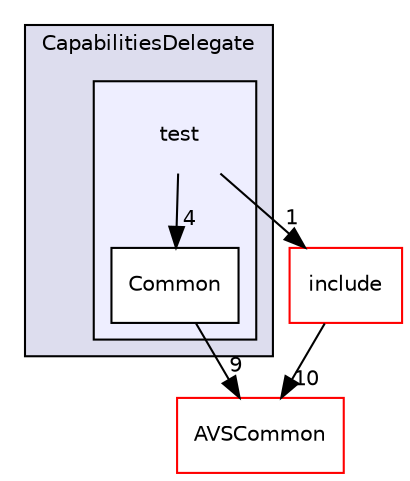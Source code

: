 digraph "/workplace/avs-device-sdk/CapabilitiesDelegate/test" {
  compound=true
  node [ fontsize="10", fontname="Helvetica"];
  edge [ labelfontsize="10", labelfontname="Helvetica"];
  subgraph clusterdir_924a657fe36215a0159270de1b610651 {
    graph [ bgcolor="#ddddee", pencolor="black", label="CapabilitiesDelegate" fontname="Helvetica", fontsize="10", URL="dir_924a657fe36215a0159270de1b610651.html"]
  subgraph clusterdir_28647357adb2301cd82a75786fa679b0 {
    graph [ bgcolor="#eeeeff", pencolor="black", label="" URL="dir_28647357adb2301cd82a75786fa679b0.html"];
    dir_28647357adb2301cd82a75786fa679b0 [shape=plaintext label="test"];
    dir_c927bc092838eb64bdabb961a4b64f06 [shape=box label="Common" color="black" fillcolor="white" style="filled" URL="dir_c927bc092838eb64bdabb961a4b64f06.html"];
  }
  }
  dir_13e65effb2bde530b17b3d5eefcd0266 [shape=box label="AVSCommon" fillcolor="white" style="filled" color="red" URL="dir_13e65effb2bde530b17b3d5eefcd0266.html"];
  dir_872c8767738f6c0aba43e56d09bbdc21 [shape=box label="include" fillcolor="white" style="filled" color="red" URL="dir_872c8767738f6c0aba43e56d09bbdc21.html"];
  dir_c927bc092838eb64bdabb961a4b64f06->dir_13e65effb2bde530b17b3d5eefcd0266 [headlabel="9", labeldistance=1.5 headhref="dir_000121_000009.html"];
  dir_28647357adb2301cd82a75786fa679b0->dir_c927bc092838eb64bdabb961a4b64f06 [headlabel="4", labeldistance=1.5 headhref="dir_000120_000121.html"];
  dir_28647357adb2301cd82a75786fa679b0->dir_872c8767738f6c0aba43e56d09bbdc21 [headlabel="1", labeldistance=1.5 headhref="dir_000120_000117.html"];
  dir_872c8767738f6c0aba43e56d09bbdc21->dir_13e65effb2bde530b17b3d5eefcd0266 [headlabel="10", labeldistance=1.5 headhref="dir_000117_000009.html"];
}
